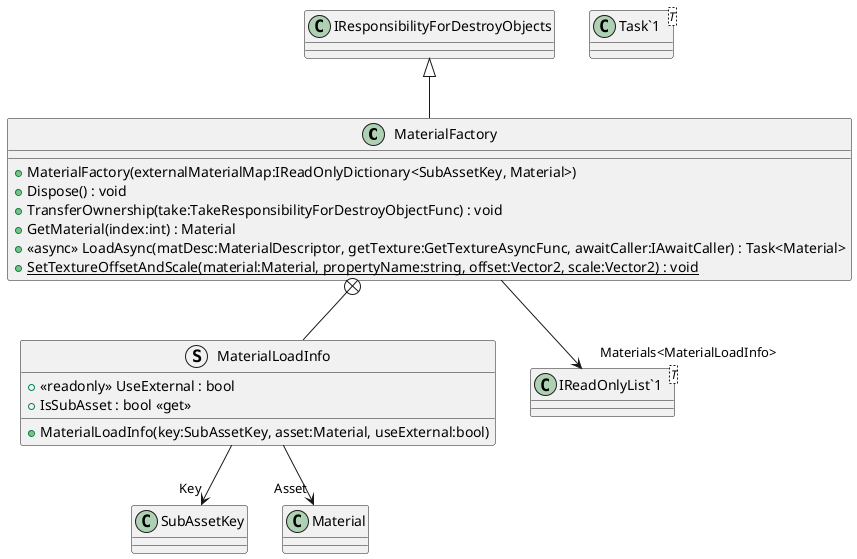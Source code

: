 @startuml
class MaterialFactory {
    + MaterialFactory(externalMaterialMap:IReadOnlyDictionary<SubAssetKey, Material>)
    + Dispose() : void
    + TransferOwnership(take:TakeResponsibilityForDestroyObjectFunc) : void
    + GetMaterial(index:int) : Material
    + <<async>> LoadAsync(matDesc:MaterialDescriptor, getTexture:GetTextureAsyncFunc, awaitCaller:IAwaitCaller) : Task<Material>
    + {static} SetTextureOffsetAndScale(material:Material, propertyName:string, offset:Vector2, scale:Vector2) : void
}
class "Task`1"<T> {
}
struct MaterialLoadInfo {
    + <<readonly>> UseExternal : bool
    + IsSubAsset : bool <<get>>
    + MaterialLoadInfo(key:SubAssetKey, asset:Material, useExternal:bool)
}
class "IReadOnlyList`1"<T> {
}
IResponsibilityForDestroyObjects <|-- MaterialFactory
MaterialFactory --> "Materials<MaterialLoadInfo>" "IReadOnlyList`1"
MaterialFactory +-- MaterialLoadInfo
MaterialLoadInfo --> "Key" SubAssetKey
MaterialLoadInfo --> "Asset" Material
@enduml
